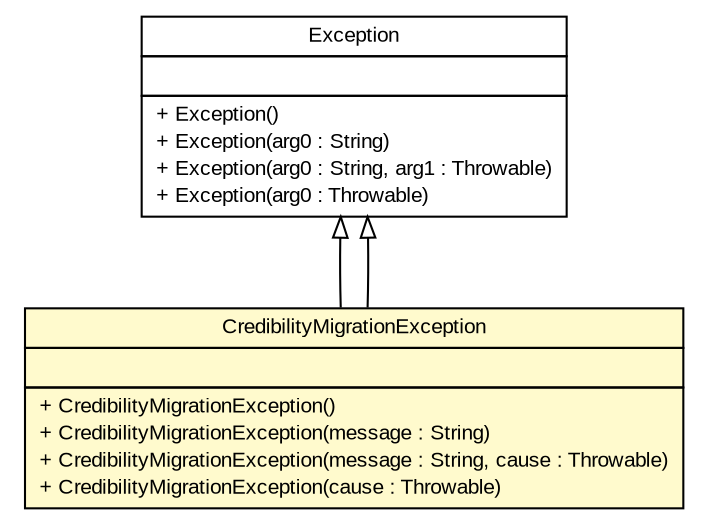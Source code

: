 #!/usr/local/bin/dot
#
# Class diagram 
# Generated by UMLGraph version R5_6-24-gf6e263 (http://www.umlgraph.org/)
#

digraph G {
	edge [fontname="arial",fontsize=10,labelfontname="arial",labelfontsize=10];
	node [fontname="arial",fontsize=10,shape=plaintext];
	nodesep=0.25;
	ranksep=0.5;
	// gov.sandia.cf.exceptions.CredibilityMigrationException
	c75150 [label=<<table title="gov.sandia.cf.exceptions.CredibilityMigrationException" border="0" cellborder="1" cellspacing="0" cellpadding="2" port="p" bgcolor="lemonChiffon" href="./CredibilityMigrationException.html">
		<tr><td><table border="0" cellspacing="0" cellpadding="1">
<tr><td align="center" balign="center"> CredibilityMigrationException </td></tr>
		</table></td></tr>
		<tr><td><table border="0" cellspacing="0" cellpadding="1">
<tr><td align="left" balign="left">  </td></tr>
		</table></td></tr>
		<tr><td><table border="0" cellspacing="0" cellpadding="1">
<tr><td align="left" balign="left"> + CredibilityMigrationException() </td></tr>
<tr><td align="left" balign="left"> + CredibilityMigrationException(message : String) </td></tr>
<tr><td align="left" balign="left"> + CredibilityMigrationException(message : String, cause : Throwable) </td></tr>
<tr><td align="left" balign="left"> + CredibilityMigrationException(cause : Throwable) </td></tr>
		</table></td></tr>
		</table>>, URL="./CredibilityMigrationException.html", fontname="arial", fontcolor="black", fontsize=10.0];
	//gov.sandia.cf.exceptions.CredibilityMigrationException extends java.lang.Exception
	c75547:p -> c75150:p [dir=back,arrowtail=empty];
	//gov.sandia.cf.exceptions.CredibilityMigrationException extends java.lang.Exception
	c75547:p -> c75150:p [dir=back,arrowtail=empty];
	// java.lang.Exception
	c75547 [label=<<table title="java.lang.Exception" border="0" cellborder="1" cellspacing="0" cellpadding="2" port="p" href="http://java.sun.com/j2se/1.4.2/docs/api/java/lang/Exception.html">
		<tr><td><table border="0" cellspacing="0" cellpadding="1">
<tr><td align="center" balign="center"> Exception </td></tr>
		</table></td></tr>
		<tr><td><table border="0" cellspacing="0" cellpadding="1">
<tr><td align="left" balign="left">  </td></tr>
		</table></td></tr>
		<tr><td><table border="0" cellspacing="0" cellpadding="1">
<tr><td align="left" balign="left"> + Exception() </td></tr>
<tr><td align="left" balign="left"> + Exception(arg0 : String) </td></tr>
<tr><td align="left" balign="left"> + Exception(arg0 : String, arg1 : Throwable) </td></tr>
<tr><td align="left" balign="left"> + Exception(arg0 : Throwable) </td></tr>
		</table></td></tr>
		</table>>, URL="http://java.sun.com/j2se/1.4.2/docs/api/java/lang/Exception.html", fontname="arial", fontcolor="black", fontsize=10.0];
}

